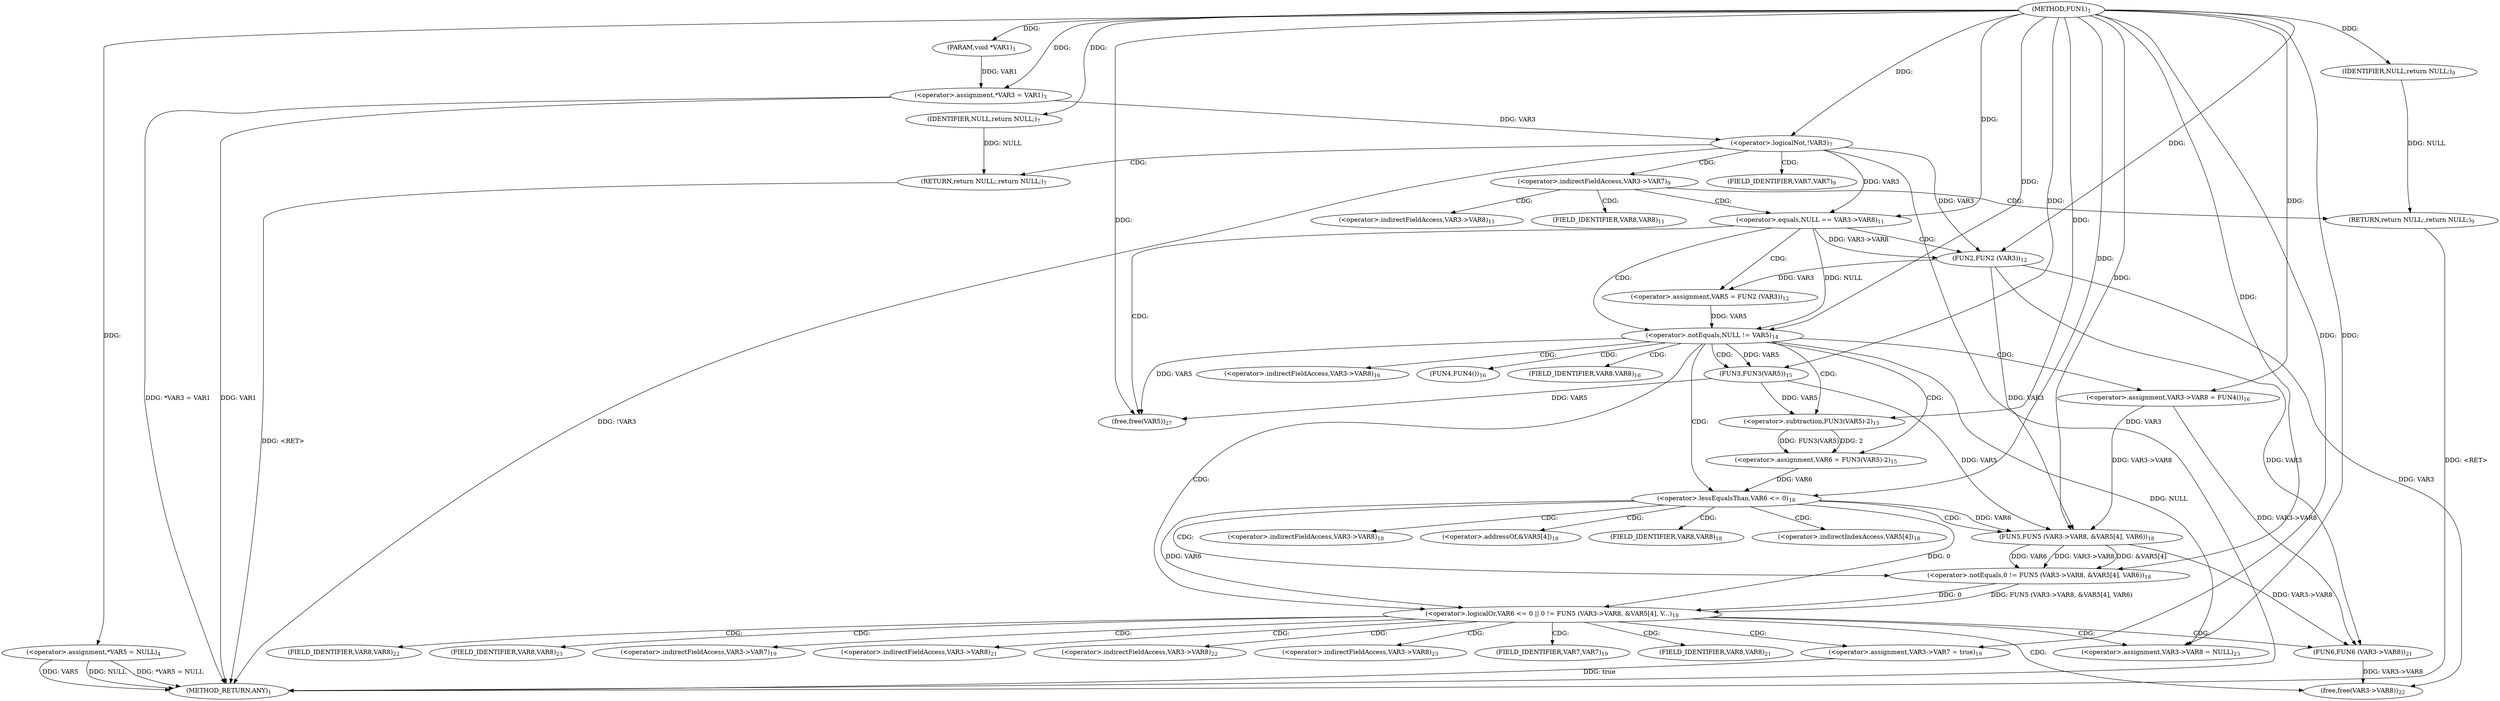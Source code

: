 digraph "FUN1" {  
"8" [label = <(METHOD,FUN1)<SUB>1</SUB>> ]
"97" [label = <(METHOD_RETURN,ANY)<SUB>1</SUB>> ]
"9" [label = <(PARAM,void *VAR1)<SUB>1</SUB>> ]
"12" [label = <(&lt;operator&gt;.assignment,*VAR3 = VAR1)<SUB>3</SUB>> ]
"16" [label = <(&lt;operator&gt;.assignment,*VAR5 = NULL)<SUB>4</SUB>> ]
"21" [label = <(&lt;operator&gt;.logicalNot,!VAR3)<SUB>7</SUB>> ]
"34" [label = <(&lt;operator&gt;.equals,NULL == VAR3-&gt;VAR8)<SUB>11</SUB>> ]
"24" [label = <(RETURN,return NULL;,return NULL;)<SUB>7</SUB>> ]
"31" [label = <(RETURN,return NULL;,return NULL;)<SUB>9</SUB>> ]
"40" [label = <(&lt;operator&gt;.assignment,VAR5 = FUN2 (VAR3))<SUB>12</SUB>> ]
"95" [label = <(free,free(VAR5))<SUB>27</SUB>> ]
"25" [label = <(IDENTIFIER,NULL,return NULL;)<SUB>7</SUB>> ]
"32" [label = <(IDENTIFIER,NULL,return NULL;)<SUB>9</SUB>> ]
"45" [label = <(&lt;operator&gt;.notEquals,NULL != VAR5)<SUB>14</SUB>> ]
"42" [label = <(FUN2,FUN2 (VAR3))<SUB>12</SUB>> ]
"49" [label = <(&lt;operator&gt;.assignment,VAR6 = FUN3(VAR5)-2)<SUB>15</SUB>> ]
"55" [label = <(&lt;operator&gt;.assignment,VAR3-&gt;VAR8 = FUN4())<SUB>16</SUB>> ]
"61" [label = <(&lt;operator&gt;.logicalOr,VAR6 &lt;= 0 || 0 != FUN5 (VAR3-&gt;VAR8, &amp;VAR5[4], V...)<SUB>18</SUB>> ]
"51" [label = <(&lt;operator&gt;.subtraction,FUN3(VAR5)-2)<SUB>15</SUB>> ]
"77" [label = <(&lt;operator&gt;.assignment,VAR3-&gt;VAR7 = true)<SUB>19</SUB>> ]
"82" [label = <(FUN6,FUN6 (VAR3-&gt;VAR8))<SUB>21</SUB>> ]
"86" [label = <(free,free(VAR3-&gt;VAR8))<SUB>22</SUB>> ]
"90" [label = <(&lt;operator&gt;.assignment,VAR3-&gt;VAR8 = NULL)<SUB>23</SUB>> ]
"52" [label = <(FUN3,FUN3(VAR5))<SUB>15</SUB>> ]
"62" [label = <(&lt;operator&gt;.lessEqualsThan,VAR6 &lt;= 0)<SUB>18</SUB>> ]
"65" [label = <(&lt;operator&gt;.notEquals,0 != FUN5 (VAR3-&gt;VAR8, &amp;VAR5[4], VAR6))<SUB>18</SUB>> ]
"67" [label = <(FUN5,FUN5 (VAR3-&gt;VAR8, &amp;VAR5[4], VAR6))<SUB>18</SUB>> ]
"27" [label = <(&lt;operator&gt;.indirectFieldAccess,VAR3-&gt;VAR7)<SUB>9</SUB>> ]
"29" [label = <(FIELD_IDENTIFIER,VAR7,VAR7)<SUB>9</SUB>> ]
"36" [label = <(&lt;operator&gt;.indirectFieldAccess,VAR3-&gt;VAR8)<SUB>11</SUB>> ]
"38" [label = <(FIELD_IDENTIFIER,VAR8,VAR8)<SUB>11</SUB>> ]
"56" [label = <(&lt;operator&gt;.indirectFieldAccess,VAR3-&gt;VAR8)<SUB>16</SUB>> ]
"59" [label = <(FUN4,FUN4())<SUB>16</SUB>> ]
"58" [label = <(FIELD_IDENTIFIER,VAR8,VAR8)<SUB>16</SUB>> ]
"78" [label = <(&lt;operator&gt;.indirectFieldAccess,VAR3-&gt;VAR7)<SUB>19</SUB>> ]
"83" [label = <(&lt;operator&gt;.indirectFieldAccess,VAR3-&gt;VAR8)<SUB>21</SUB>> ]
"87" [label = <(&lt;operator&gt;.indirectFieldAccess,VAR3-&gt;VAR8)<SUB>22</SUB>> ]
"91" [label = <(&lt;operator&gt;.indirectFieldAccess,VAR3-&gt;VAR8)<SUB>23</SUB>> ]
"68" [label = <(&lt;operator&gt;.indirectFieldAccess,VAR3-&gt;VAR8)<SUB>18</SUB>> ]
"71" [label = <(&lt;operator&gt;.addressOf,&amp;VAR5[4])<SUB>18</SUB>> ]
"80" [label = <(FIELD_IDENTIFIER,VAR7,VAR7)<SUB>19</SUB>> ]
"85" [label = <(FIELD_IDENTIFIER,VAR8,VAR8)<SUB>21</SUB>> ]
"89" [label = <(FIELD_IDENTIFIER,VAR8,VAR8)<SUB>22</SUB>> ]
"93" [label = <(FIELD_IDENTIFIER,VAR8,VAR8)<SUB>23</SUB>> ]
"70" [label = <(FIELD_IDENTIFIER,VAR8,VAR8)<SUB>18</SUB>> ]
"72" [label = <(&lt;operator&gt;.indirectIndexAccess,VAR5[4])<SUB>18</SUB>> ]
  "24" -> "97"  [ label = "DDG: &lt;RET&gt;"] 
  "31" -> "97"  [ label = "DDG: &lt;RET&gt;"] 
  "12" -> "97"  [ label = "DDG: VAR1"] 
  "12" -> "97"  [ label = "DDG: *VAR3 = VAR1"] 
  "16" -> "97"  [ label = "DDG: VAR5"] 
  "16" -> "97"  [ label = "DDG: NULL"] 
  "16" -> "97"  [ label = "DDG: *VAR5 = NULL"] 
  "21" -> "97"  [ label = "DDG: VAR3"] 
  "21" -> "97"  [ label = "DDG: !VAR3"] 
  "77" -> "97"  [ label = "DDG: true"] 
  "8" -> "9"  [ label = "DDG: "] 
  "9" -> "12"  [ label = "DDG: VAR1"] 
  "8" -> "12"  [ label = "DDG: "] 
  "8" -> "16"  [ label = "DDG: "] 
  "12" -> "21"  [ label = "DDG: VAR3"] 
  "8" -> "21"  [ label = "DDG: "] 
  "25" -> "24"  [ label = "DDG: NULL"] 
  "32" -> "31"  [ label = "DDG: NULL"] 
  "8" -> "34"  [ label = "DDG: "] 
  "21" -> "34"  [ label = "DDG: VAR3"] 
  "42" -> "40"  [ label = "DDG: VAR3"] 
  "8" -> "25"  [ label = "DDG: "] 
  "8" -> "32"  [ label = "DDG: "] 
  "45" -> "95"  [ label = "DDG: VAR5"] 
  "52" -> "95"  [ label = "DDG: VAR5"] 
  "8" -> "95"  [ label = "DDG: "] 
  "21" -> "42"  [ label = "DDG: VAR3"] 
  "34" -> "42"  [ label = "DDG: VAR3-&gt;VAR8"] 
  "8" -> "42"  [ label = "DDG: "] 
  "34" -> "45"  [ label = "DDG: NULL"] 
  "8" -> "45"  [ label = "DDG: "] 
  "40" -> "45"  [ label = "DDG: VAR5"] 
  "51" -> "49"  [ label = "DDG: FUN3(VAR5)"] 
  "51" -> "49"  [ label = "DDG: 2"] 
  "8" -> "55"  [ label = "DDG: "] 
  "52" -> "51"  [ label = "DDG: VAR5"] 
  "8" -> "51"  [ label = "DDG: "] 
  "62" -> "61"  [ label = "DDG: VAR6"] 
  "62" -> "61"  [ label = "DDG: 0"] 
  "65" -> "61"  [ label = "DDG: 0"] 
  "65" -> "61"  [ label = "DDG: FUN5 (VAR3-&gt;VAR8, &amp;VAR5[4], VAR6)"] 
  "8" -> "77"  [ label = "DDG: "] 
  "45" -> "90"  [ label = "DDG: NULL"] 
  "8" -> "90"  [ label = "DDG: "] 
  "45" -> "52"  [ label = "DDG: VAR5"] 
  "8" -> "52"  [ label = "DDG: "] 
  "49" -> "62"  [ label = "DDG: VAR6"] 
  "8" -> "62"  [ label = "DDG: "] 
  "8" -> "65"  [ label = "DDG: "] 
  "67" -> "65"  [ label = "DDG: VAR3-&gt;VAR8"] 
  "67" -> "65"  [ label = "DDG: &amp;VAR5[4]"] 
  "67" -> "65"  [ label = "DDG: VAR6"] 
  "42" -> "82"  [ label = "DDG: VAR3"] 
  "55" -> "82"  [ label = "DDG: VAR3-&gt;VAR8"] 
  "67" -> "82"  [ label = "DDG: VAR3-&gt;VAR8"] 
  "42" -> "86"  [ label = "DDG: VAR3"] 
  "82" -> "86"  [ label = "DDG: VAR3-&gt;VAR8"] 
  "42" -> "67"  [ label = "DDG: VAR3"] 
  "55" -> "67"  [ label = "DDG: VAR3-&gt;VAR8"] 
  "52" -> "67"  [ label = "DDG: VAR5"] 
  "62" -> "67"  [ label = "DDG: VAR6"] 
  "8" -> "67"  [ label = "DDG: "] 
  "21" -> "27"  [ label = "CDG: "] 
  "21" -> "29"  [ label = "CDG: "] 
  "21" -> "24"  [ label = "CDG: "] 
  "27" -> "34"  [ label = "CDG: "] 
  "27" -> "38"  [ label = "CDG: "] 
  "27" -> "36"  [ label = "CDG: "] 
  "27" -> "31"  [ label = "CDG: "] 
  "34" -> "42"  [ label = "CDG: "] 
  "34" -> "95"  [ label = "CDG: "] 
  "34" -> "45"  [ label = "CDG: "] 
  "34" -> "40"  [ label = "CDG: "] 
  "45" -> "49"  [ label = "CDG: "] 
  "45" -> "51"  [ label = "CDG: "] 
  "45" -> "52"  [ label = "CDG: "] 
  "45" -> "56"  [ label = "CDG: "] 
  "45" -> "59"  [ label = "CDG: "] 
  "45" -> "58"  [ label = "CDG: "] 
  "45" -> "61"  [ label = "CDG: "] 
  "45" -> "55"  [ label = "CDG: "] 
  "45" -> "62"  [ label = "CDG: "] 
  "61" -> "77"  [ label = "CDG: "] 
  "61" -> "89"  [ label = "CDG: "] 
  "61" -> "85"  [ label = "CDG: "] 
  "61" -> "87"  [ label = "CDG: "] 
  "61" -> "91"  [ label = "CDG: "] 
  "61" -> "82"  [ label = "CDG: "] 
  "61" -> "93"  [ label = "CDG: "] 
  "61" -> "90"  [ label = "CDG: "] 
  "61" -> "80"  [ label = "CDG: "] 
  "61" -> "83"  [ label = "CDG: "] 
  "61" -> "78"  [ label = "CDG: "] 
  "61" -> "86"  [ label = "CDG: "] 
  "62" -> "68"  [ label = "CDG: "] 
  "62" -> "72"  [ label = "CDG: "] 
  "62" -> "67"  [ label = "CDG: "] 
  "62" -> "65"  [ label = "CDG: "] 
  "62" -> "71"  [ label = "CDG: "] 
  "62" -> "70"  [ label = "CDG: "] 
}
